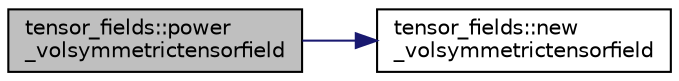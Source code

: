 digraph "tensor_fields::power_volsymmetrictensorfield"
{
 // LATEX_PDF_SIZE
  edge [fontname="Helvetica",fontsize="10",labelfontname="Helvetica",labelfontsize="10"];
  node [fontname="Helvetica",fontsize="10",shape=record];
  rankdir="LR";
  Node1 [label="tensor_fields::power\l_volsymmetrictensorfield",height=0.2,width=0.4,color="black", fillcolor="grey75", style="filled", fontcolor="black",tooltip=" "];
  Node1 -> Node2 [color="midnightblue",fontsize="10",style="solid",fontname="Helvetica"];
  Node2 [label="tensor_fields::new\l_volsymmetrictensorfield",height=0.2,width=0.4,color="black", fillcolor="white", style="filled",URL="$namespacetensor__fields.html#a6b2a7e99a62e11dd6df66ebe56bbbd6b",tooltip=" "];
}
